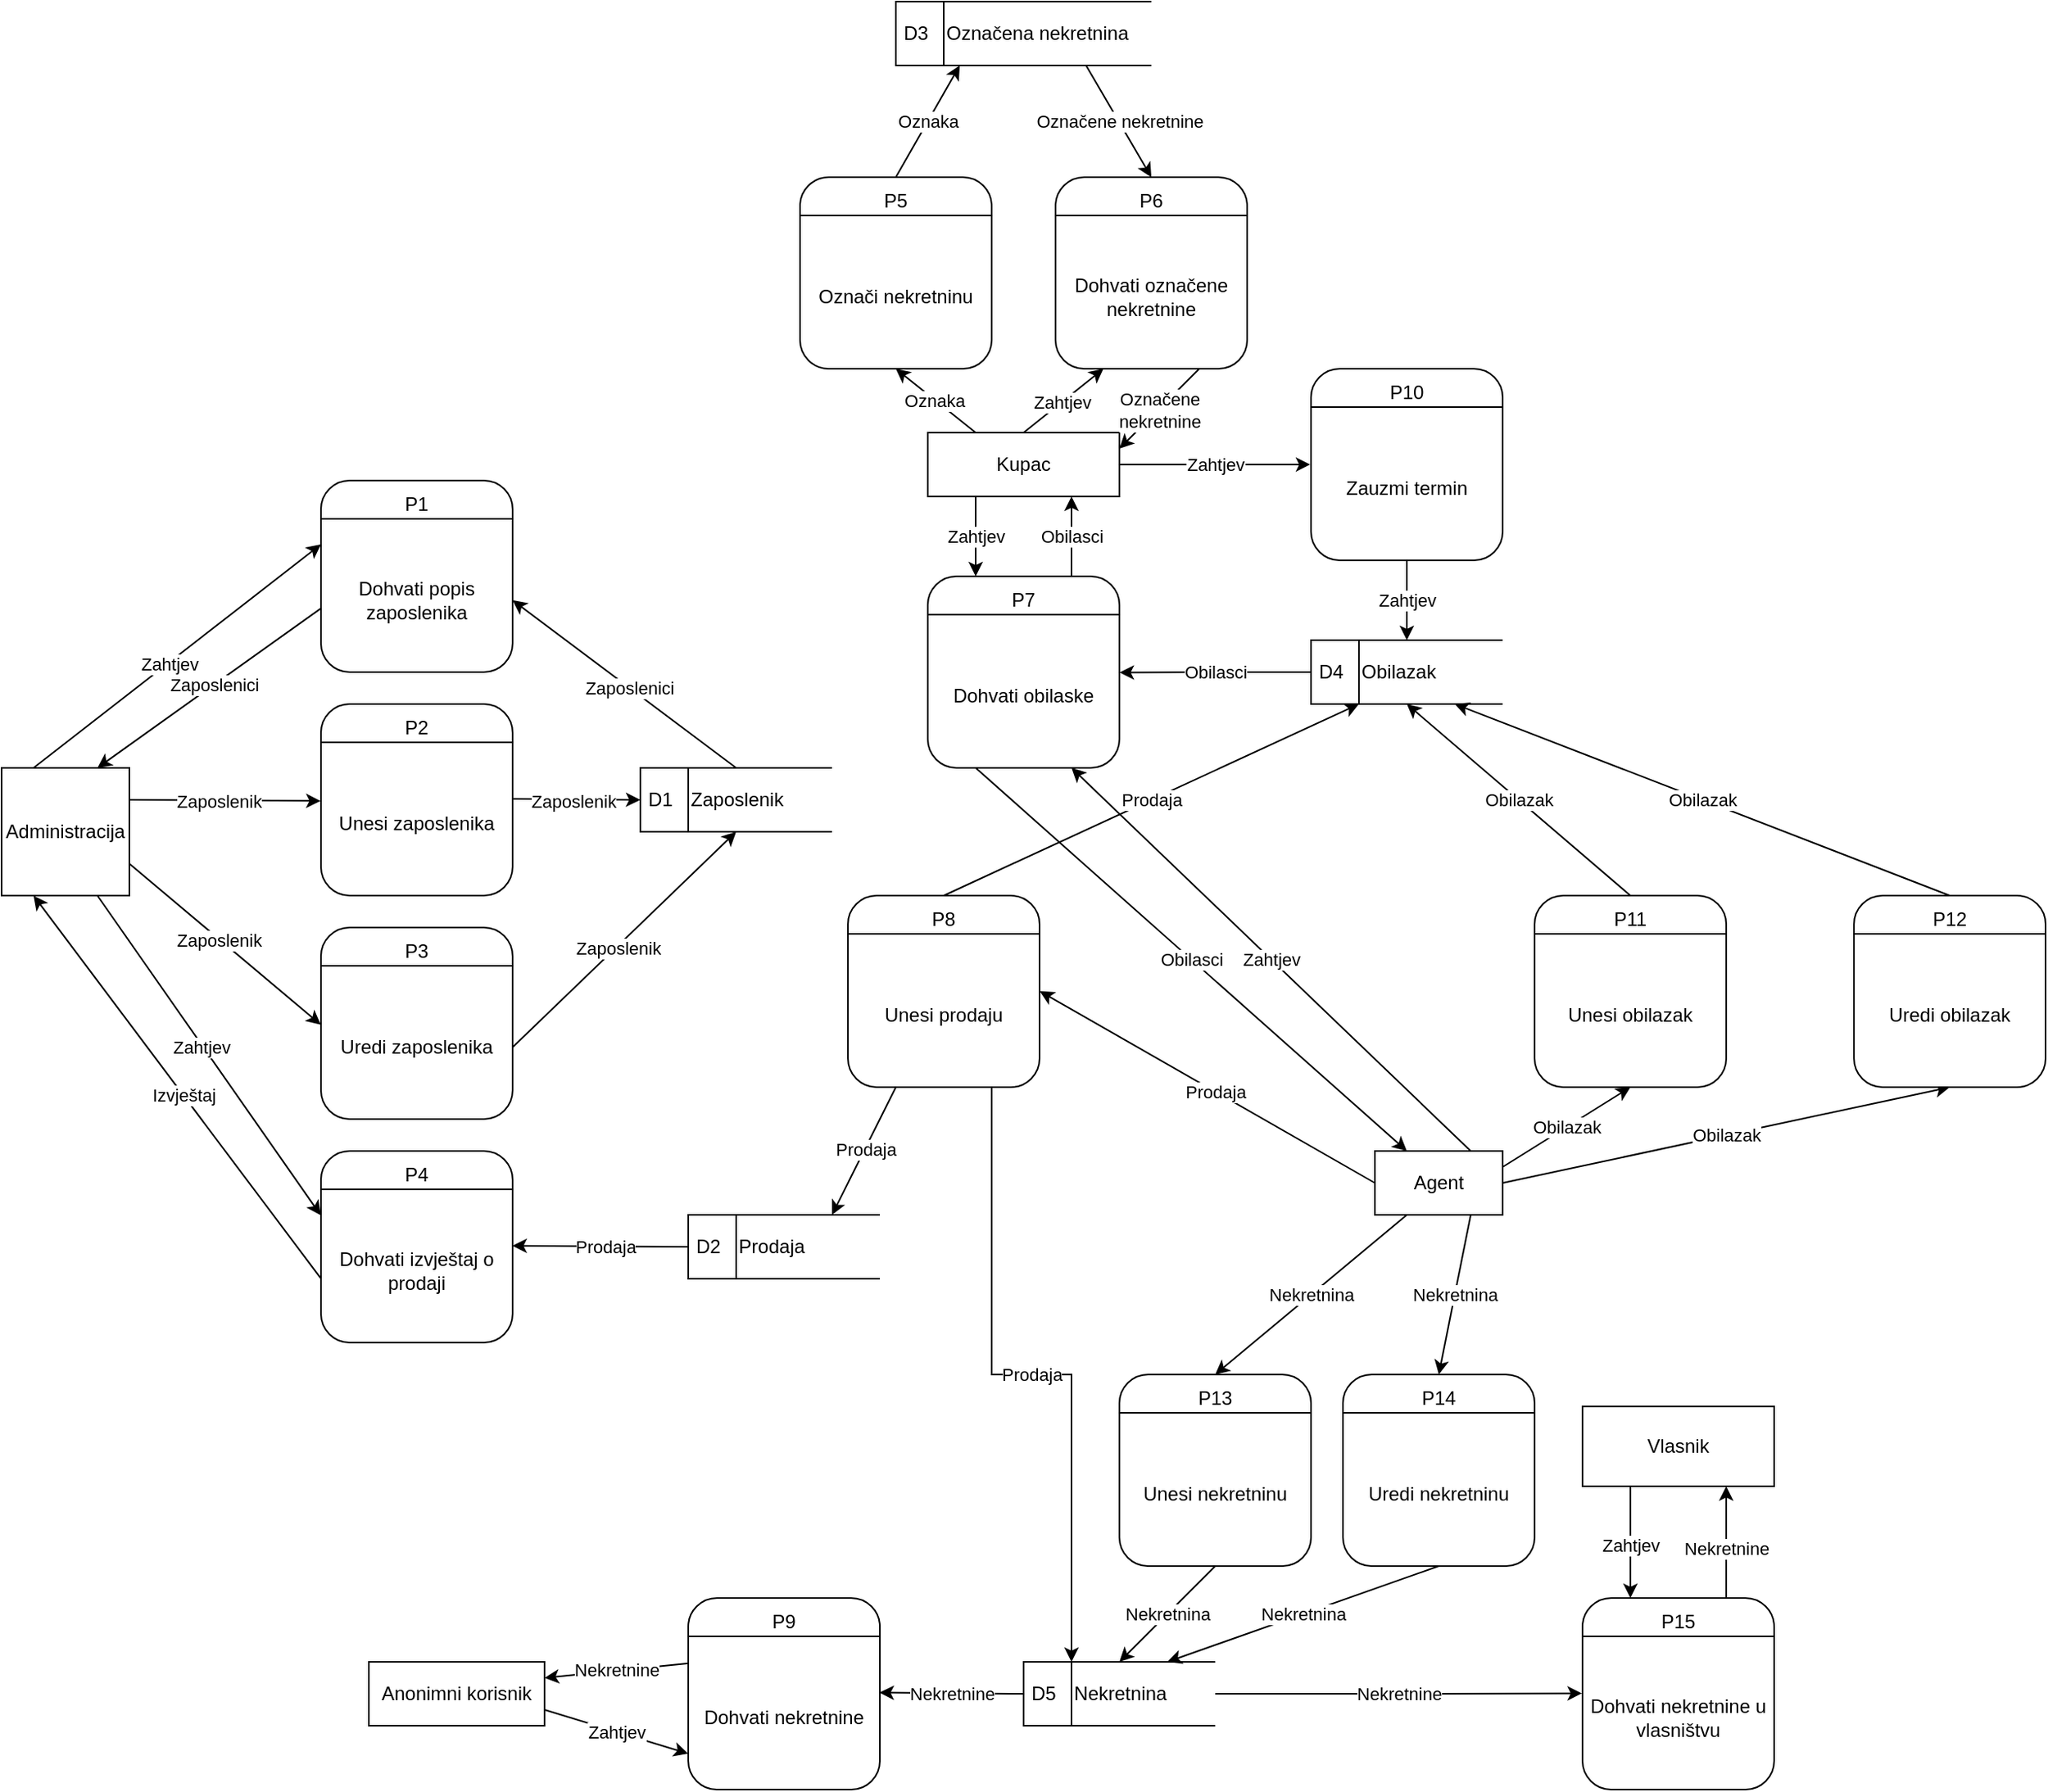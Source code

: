 <mxfile version="24.2.1" type="google">
  <diagram name="Page-1" id="A2_U_zMxrHnFT1O3ghN1">
    <mxGraphModel grid="1" page="1" gridSize="10" guides="1" tooltips="1" connect="1" arrows="1" fold="1" pageScale="1" pageWidth="850" pageHeight="1100" math="0" shadow="0">
      <root>
        <mxCell id="0" />
        <mxCell id="1" parent="0" />
        <mxCell id="CcVTTiZgwTzrxAd2p80G-3" value="" style="group" connectable="0" vertex="1" parent="1">
          <mxGeometry x="320" y="60" width="120" height="120" as="geometry" />
        </mxCell>
        <mxCell id="CcVTTiZgwTzrxAd2p80G-4" value="" style="shape=stencil(tZRtDsIgDIZPw1/DIB7AoN4DZ3VEhAXw6/Z2YxqZsqjZkmVJ+7KHtx2FcOErWQNhtCJ8SRgrKMU3xpdeLH0NZYjJs3RKbjRExQdnD3BR29AxlKnAqdCofEXoAtc0DxelNQYhyhqfKC86wqQy+C29Rli3/S2JauQfIYDrTMYsYevvsbP5NOBiIr8p9uF+dL/jgVPHxVQ/bjRw8T+WC8zkDjcXG1ke9s6ezPajmVZxzXANH/r+RPYn9qOrzN5c7KyDAVM7pXUc7IE21rIZ+TfhIR/tGXI1sYzplKCVeSE8K/2JUWrrh4rAfKaOL7uQXdCy3/rcZuOt2ybu);whiteSpace=wrap;html=1;movable=1;resizable=1;rotatable=1;deletable=1;editable=1;locked=0;connectable=1;" vertex="1" parent="CcVTTiZgwTzrxAd2p80G-3">
          <mxGeometry width="120" height="120" as="geometry" />
        </mxCell>
        <mxCell id="CcVTTiZgwTzrxAd2p80G-6" value="P1" style="text;html=1;align=center;verticalAlign=middle;whiteSpace=wrap;rounded=0;movable=1;resizable=1;rotatable=1;deletable=1;editable=1;locked=0;connectable=1;" vertex="1" parent="CcVTTiZgwTzrxAd2p80G-3">
          <mxGeometry width="120" height="30" as="geometry" />
        </mxCell>
        <mxCell id="CcVTTiZgwTzrxAd2p80G-5" value="Dohvati popis&lt;br&gt;zaposlenika" style="text;html=1;align=center;verticalAlign=middle;whiteSpace=wrap;rounded=0;movable=1;resizable=1;rotatable=1;deletable=1;editable=1;locked=0;connectable=1;" vertex="1" parent="CcVTTiZgwTzrxAd2p80G-3">
          <mxGeometry y="30" width="120" height="90" as="geometry" />
        </mxCell>
        <mxCell id="CcVTTiZgwTzrxAd2p80G-22" style="rounded=0;orthogonalLoop=1;jettySize=auto;html=1;exitX=0.25;exitY=0;exitDx=0;exitDy=0;entryX=0;entryY=0.111;entryDx=0;entryDy=0;entryPerimeter=0;" edge="1" parent="1" source="CcVTTiZgwTzrxAd2p80G-2" target="CcVTTiZgwTzrxAd2p80G-5">
          <mxGeometry relative="1" as="geometry">
            <mxPoint x="310" y="90.002" as="targetPoint" />
            <mxPoint x="210" y="90.05" as="sourcePoint" />
          </mxGeometry>
        </mxCell>
        <mxCell id="CcVTTiZgwTzrxAd2p80G-23" value="Zahtjev" style="edgeLabel;html=1;align=center;verticalAlign=middle;resizable=0;points=[];" vertex="1" connectable="0" parent="CcVTTiZgwTzrxAd2p80G-22">
          <mxGeometry x="-0.062" y="-1" relative="1" as="geometry">
            <mxPoint as="offset" />
          </mxGeometry>
        </mxCell>
        <mxCell id="CcVTTiZgwTzrxAd2p80G-2" value="Administracija" style="html=1;dashed=0;whiteSpace=wrap;" vertex="1" parent="1">
          <mxGeometry x="120" y="240" width="80" height="80" as="geometry" />
        </mxCell>
        <mxCell id="CcVTTiZgwTzrxAd2p80G-8" value="D1&lt;span style=&quot;white-space: pre;&quot;&gt;&#x9;&lt;/span&gt;Zaposlenik" style="html=1;dashed=0;whiteSpace=wrap;shape=mxgraph.dfd.dataStoreID;align=left;spacingLeft=3;points=[[0,0],[0.5,0],[1,0],[0,0.5],[1,0.5],[0,1],[0.5,1],[1,1]];" vertex="1" parent="1">
          <mxGeometry x="520" y="240" width="120" height="40" as="geometry" />
        </mxCell>
        <mxCell id="CcVTTiZgwTzrxAd2p80G-9" value="" style="group" vertex="1" connectable="0" parent="1">
          <mxGeometry x="320" y="480" width="120" height="120" as="geometry" />
        </mxCell>
        <mxCell id="CcVTTiZgwTzrxAd2p80G-10" value="" style="shape=stencil(tZRtDsIgDIZPw1/DIB7AoN4DZ3VEhAXw6/Z2YxqZsqjZkmVJ+7KHtx2FcOErWQNhtCJ8SRgrKMU3xpdeLH0NZYjJs3RKbjRExQdnD3BR29AxlKnAqdCofEXoAtc0DxelNQYhyhqfKC86wqQy+C29Rli3/S2JauQfIYDrTMYsYevvsbP5NOBiIr8p9uF+dL/jgVPHxVQ/bjRw8T+WC8zkDjcXG1ke9s6ezPajmVZxzXANH/r+RPYn9qOrzN5c7KyDAVM7pXUc7IE21rIZ+TfhIR/tGXI1sYzplKCVeSE8K/2JUWrrh4rAfKaOL7uQXdCy3/rcZuOt2ybu);whiteSpace=wrap;html=1;movable=1;resizable=1;rotatable=1;deletable=1;editable=1;locked=0;connectable=1;" vertex="1" parent="CcVTTiZgwTzrxAd2p80G-9">
          <mxGeometry width="120" height="120" as="geometry" />
        </mxCell>
        <mxCell id="CcVTTiZgwTzrxAd2p80G-11" value="Dohvati izvještaj o prodaji" style="text;html=1;align=center;verticalAlign=middle;whiteSpace=wrap;rounded=0;movable=1;resizable=1;rotatable=1;deletable=1;editable=1;locked=0;connectable=1;" vertex="1" parent="CcVTTiZgwTzrxAd2p80G-9">
          <mxGeometry y="30" width="120" height="90" as="geometry" />
        </mxCell>
        <mxCell id="CcVTTiZgwTzrxAd2p80G-12" value="P4" style="text;html=1;align=center;verticalAlign=middle;whiteSpace=wrap;rounded=0;movable=1;resizable=1;rotatable=1;deletable=1;editable=1;locked=0;connectable=1;" vertex="1" parent="CcVTTiZgwTzrxAd2p80G-9">
          <mxGeometry width="120" height="30" as="geometry" />
        </mxCell>
        <mxCell id="CcVTTiZgwTzrxAd2p80G-18" value="" style="group" vertex="1" connectable="0" parent="1">
          <mxGeometry x="320" y="340" width="120" height="120" as="geometry" />
        </mxCell>
        <mxCell id="CcVTTiZgwTzrxAd2p80G-19" value="" style="shape=stencil(tZRtDsIgDIZPw1/DIB7AoN4DZ3VEhAXw6/Z2YxqZsqjZkmVJ+7KHtx2FcOErWQNhtCJ8SRgrKMU3xpdeLH0NZYjJs3RKbjRExQdnD3BR29AxlKnAqdCofEXoAtc0DxelNQYhyhqfKC86wqQy+C29Rli3/S2JauQfIYDrTMYsYevvsbP5NOBiIr8p9uF+dL/jgVPHxVQ/bjRw8T+WC8zkDjcXG1ke9s6ezPajmVZxzXANH/r+RPYn9qOrzN5c7KyDAVM7pXUc7IE21rIZ+TfhIR/tGXI1sYzplKCVeSE8K/2JUWrrh4rAfKaOL7uQXdCy3/rcZuOt2ybu);whiteSpace=wrap;html=1;movable=1;resizable=1;rotatable=1;deletable=1;editable=1;locked=0;connectable=1;" vertex="1" parent="CcVTTiZgwTzrxAd2p80G-18">
          <mxGeometry width="120" height="120" as="geometry" />
        </mxCell>
        <mxCell id="CcVTTiZgwTzrxAd2p80G-20" value="Uredi zaposlenika" style="text;html=1;align=center;verticalAlign=middle;whiteSpace=wrap;rounded=0;movable=1;resizable=1;rotatable=1;deletable=1;editable=1;locked=0;connectable=1;" vertex="1" parent="CcVTTiZgwTzrxAd2p80G-18">
          <mxGeometry y="30" width="120" height="90" as="geometry" />
        </mxCell>
        <mxCell id="CcVTTiZgwTzrxAd2p80G-21" value="P3" style="text;html=1;align=center;verticalAlign=middle;whiteSpace=wrap;rounded=0;movable=1;resizable=1;rotatable=1;deletable=1;editable=1;locked=0;connectable=1;" vertex="1" parent="CcVTTiZgwTzrxAd2p80G-18">
          <mxGeometry width="120" height="30" as="geometry" />
        </mxCell>
        <mxCell id="CcVTTiZgwTzrxAd2p80G-24" style="rounded=0;orthogonalLoop=1;jettySize=auto;html=1;entryX=-0.001;entryY=0.343;entryDx=0;entryDy=0;exitX=1;exitY=0.75;exitDx=0;exitDy=0;entryPerimeter=0;" edge="1" parent="1" source="CcVTTiZgwTzrxAd2p80G-2" target="CcVTTiZgwTzrxAd2p80G-20">
          <mxGeometry relative="1" as="geometry">
            <mxPoint x="300" y="410.002" as="targetPoint" />
            <mxPoint x="200" y="410.05" as="sourcePoint" />
          </mxGeometry>
        </mxCell>
        <mxCell id="CcVTTiZgwTzrxAd2p80G-25" value="Zaposlenik" style="edgeLabel;html=1;align=center;verticalAlign=middle;resizable=0;points=[];" vertex="1" connectable="0" parent="CcVTTiZgwTzrxAd2p80G-24">
          <mxGeometry x="-0.062" y="-1" relative="1" as="geometry">
            <mxPoint as="offset" />
          </mxGeometry>
        </mxCell>
        <mxCell id="CcVTTiZgwTzrxAd2p80G-26" style="rounded=0;orthogonalLoop=1;jettySize=auto;html=1;exitX=1.004;exitY=0.327;exitDx=0;exitDy=0;entryX=0;entryY=0.5;entryDx=0;entryDy=0;exitPerimeter=0;" edge="1" parent="1" source="CcVTTiZgwTzrxAd2p80G-15" target="CcVTTiZgwTzrxAd2p80G-8">
          <mxGeometry relative="1" as="geometry">
            <mxPoint x="550" y="239.702" as="targetPoint" />
            <mxPoint x="450" y="239.75" as="sourcePoint" />
          </mxGeometry>
        </mxCell>
        <mxCell id="CcVTTiZgwTzrxAd2p80G-27" value="Zaposlenik" style="edgeLabel;html=1;align=center;verticalAlign=middle;resizable=0;points=[];" vertex="1" connectable="0" parent="CcVTTiZgwTzrxAd2p80G-26">
          <mxGeometry x="-0.062" y="-1" relative="1" as="geometry">
            <mxPoint as="offset" />
          </mxGeometry>
        </mxCell>
        <mxCell id="CcVTTiZgwTzrxAd2p80G-34" style="rounded=0;orthogonalLoop=1;jettySize=auto;html=1;exitX=1;exitY=0.25;exitDx=0;exitDy=0;entryX=-0.002;entryY=0.341;entryDx=0;entryDy=0;entryPerimeter=0;" edge="1" parent="1" source="CcVTTiZgwTzrxAd2p80G-2" target="CcVTTiZgwTzrxAd2p80G-15">
          <mxGeometry relative="1" as="geometry">
            <mxPoint x="300" y="260" as="targetPoint" />
            <mxPoint x="200" y="239.75" as="sourcePoint" />
          </mxGeometry>
        </mxCell>
        <mxCell id="CcVTTiZgwTzrxAd2p80G-35" value="Zaposlenik" style="edgeLabel;html=1;align=center;verticalAlign=middle;resizable=0;points=[];" vertex="1" connectable="0" parent="CcVTTiZgwTzrxAd2p80G-34">
          <mxGeometry x="-0.062" y="-1" relative="1" as="geometry">
            <mxPoint y="-1" as="offset" />
          </mxGeometry>
        </mxCell>
        <mxCell id="CcVTTiZgwTzrxAd2p80G-37" style="rounded=0;orthogonalLoop=1;jettySize=auto;html=1;entryX=0.75;entryY=0;entryDx=0;entryDy=0;exitX=0;exitY=0.556;exitDx=0;exitDy=0;exitPerimeter=0;" edge="1" parent="1" source="CcVTTiZgwTzrxAd2p80G-5" target="CcVTTiZgwTzrxAd2p80G-2">
          <mxGeometry relative="1" as="geometry">
            <mxPoint x="210" y="120" as="targetPoint" />
            <mxPoint x="310" y="120" as="sourcePoint" />
          </mxGeometry>
        </mxCell>
        <mxCell id="CcVTTiZgwTzrxAd2p80G-39" value="Zaposlenici" style="edgeLabel;html=1;align=center;verticalAlign=middle;resizable=0;points=[];" vertex="1" connectable="0" parent="CcVTTiZgwTzrxAd2p80G-37">
          <mxGeometry x="-0.042" relative="1" as="geometry">
            <mxPoint as="offset" />
          </mxGeometry>
        </mxCell>
        <mxCell id="CcVTTiZgwTzrxAd2p80G-40" style="rounded=0;orthogonalLoop=1;jettySize=auto;html=1;exitX=1;exitY=0.5;exitDx=0;exitDy=0;entryX=0.5;entryY=1;entryDx=0;entryDy=0;" edge="1" parent="1" source="CcVTTiZgwTzrxAd2p80G-20" target="CcVTTiZgwTzrxAd2p80G-8">
          <mxGeometry relative="1" as="geometry">
            <mxPoint x="550" y="410.002" as="targetPoint" />
            <mxPoint x="450" y="410.05" as="sourcePoint" />
          </mxGeometry>
        </mxCell>
        <mxCell id="CcVTTiZgwTzrxAd2p80G-41" value="Zaposlenik" style="edgeLabel;html=1;align=center;verticalAlign=middle;resizable=0;points=[];" vertex="1" connectable="0" parent="CcVTTiZgwTzrxAd2p80G-40">
          <mxGeometry x="-0.062" y="-1" relative="1" as="geometry">
            <mxPoint as="offset" />
          </mxGeometry>
        </mxCell>
        <mxCell id="CcVTTiZgwTzrxAd2p80G-42" style="rounded=0;orthogonalLoop=1;jettySize=auto;html=1;entryX=1;entryY=0.5;entryDx=0;entryDy=0;exitX=0.5;exitY=0;exitDx=0;exitDy=0;" edge="1" parent="1" source="CcVTTiZgwTzrxAd2p80G-8" target="CcVTTiZgwTzrxAd2p80G-5">
          <mxGeometry relative="1" as="geometry">
            <mxPoint x="460" y="120" as="targetPoint" />
            <mxPoint x="560" y="120" as="sourcePoint" />
          </mxGeometry>
        </mxCell>
        <mxCell id="CcVTTiZgwTzrxAd2p80G-43" value="Zaposlenici" style="edgeLabel;html=1;align=center;verticalAlign=middle;resizable=0;points=[];" vertex="1" connectable="0" parent="CcVTTiZgwTzrxAd2p80G-42">
          <mxGeometry x="-0.042" relative="1" as="geometry">
            <mxPoint as="offset" />
          </mxGeometry>
        </mxCell>
        <mxCell id="CcVTTiZgwTzrxAd2p80G-48" style="rounded=0;orthogonalLoop=1;jettySize=auto;html=1;entryX=0.25;entryY=1;entryDx=0;entryDy=0;exitX=-0.002;exitY=0.551;exitDx=0;exitDy=0;exitPerimeter=0;" edge="1" parent="1" source="CcVTTiZgwTzrxAd2p80G-11" target="CcVTTiZgwTzrxAd2p80G-2">
          <mxGeometry relative="1" as="geometry">
            <mxPoint x="210" y="555" as="targetPoint" />
            <mxPoint x="310" y="555" as="sourcePoint" />
          </mxGeometry>
        </mxCell>
        <mxCell id="CcVTTiZgwTzrxAd2p80G-49" value="Izvještaj" style="edgeLabel;html=1;align=center;verticalAlign=middle;resizable=0;points=[];" vertex="1" connectable="0" parent="CcVTTiZgwTzrxAd2p80G-48">
          <mxGeometry x="-0.042" relative="1" as="geometry">
            <mxPoint as="offset" />
          </mxGeometry>
        </mxCell>
        <mxCell id="CcVTTiZgwTzrxAd2p80G-50" style="rounded=0;orthogonalLoop=1;jettySize=auto;html=1;exitX=0.75;exitY=1;exitDx=0;exitDy=0;entryX=-0.001;entryY=0.114;entryDx=0;entryDy=0;entryPerimeter=0;" edge="1" parent="1" source="CcVTTiZgwTzrxAd2p80G-2" target="CcVTTiZgwTzrxAd2p80G-11">
          <mxGeometry relative="1" as="geometry">
            <mxPoint x="310" y="510.002" as="targetPoint" />
            <mxPoint x="210" y="510.05" as="sourcePoint" />
          </mxGeometry>
        </mxCell>
        <mxCell id="CcVTTiZgwTzrxAd2p80G-51" value="Zahtjev" style="edgeLabel;html=1;align=center;verticalAlign=middle;resizable=0;points=[];" vertex="1" connectable="0" parent="CcVTTiZgwTzrxAd2p80G-50">
          <mxGeometry x="-0.062" y="-1" relative="1" as="geometry">
            <mxPoint as="offset" />
          </mxGeometry>
        </mxCell>
        <mxCell id="ruGz1qlYhs4CtTKjCiaU-85" value="Obilazak" style="rounded=0;orthogonalLoop=1;jettySize=auto;html=1;exitX=1;exitY=0.25;exitDx=0;exitDy=0;entryX=0.5;entryY=1;entryDx=0;entryDy=0;" edge="1" parent="1" source="CcVTTiZgwTzrxAd2p80G-53" target="ruGz1qlYhs4CtTKjCiaU-66">
          <mxGeometry relative="1" as="geometry" />
        </mxCell>
        <mxCell id="ruGz1qlYhs4CtTKjCiaU-86" value="Obilazak" style="rounded=0;orthogonalLoop=1;jettySize=auto;html=1;exitX=1;exitY=0.5;exitDx=0;exitDy=0;entryX=0.5;entryY=1;entryDx=0;entryDy=0;" edge="1" parent="1" source="CcVTTiZgwTzrxAd2p80G-53" target="ruGz1qlYhs4CtTKjCiaU-70">
          <mxGeometry relative="1" as="geometry" />
        </mxCell>
        <mxCell id="ruGz1qlYhs4CtTKjCiaU-111" value="Nekretnina" style="rounded=0;orthogonalLoop=1;jettySize=auto;html=1;exitX=0.25;exitY=1;exitDx=0;exitDy=0;entryX=0.5;entryY=0;entryDx=0;entryDy=0;" edge="1" parent="1" source="CcVTTiZgwTzrxAd2p80G-53" target="ruGz1qlYhs4CtTKjCiaU-10">
          <mxGeometry relative="1" as="geometry" />
        </mxCell>
        <mxCell id="ruGz1qlYhs4CtTKjCiaU-112" value="Nekretnina" style="rounded=0;orthogonalLoop=1;jettySize=auto;html=1;exitX=0.75;exitY=1;exitDx=0;exitDy=0;entryX=0.5;entryY=0;entryDx=0;entryDy=0;" edge="1" parent="1" source="CcVTTiZgwTzrxAd2p80G-53" target="ruGz1qlYhs4CtTKjCiaU-14">
          <mxGeometry relative="1" as="geometry" />
        </mxCell>
        <mxCell id="gOkkZFmKnoH7XhF5rjO2-1" value="Zahtjev" style="rounded=0;orthogonalLoop=1;jettySize=auto;html=1;exitX=0.75;exitY=0;exitDx=0;exitDy=0;entryX=0.75;entryY=1;entryDx=0;entryDy=0;" edge="1" parent="1" source="CcVTTiZgwTzrxAd2p80G-53" target="ruGz1qlYhs4CtTKjCiaU-75">
          <mxGeometry relative="1" as="geometry" />
        </mxCell>
        <mxCell id="CcVTTiZgwTzrxAd2p80G-53" value="Agent" style="html=1;dashed=0;whiteSpace=wrap;" vertex="1" parent="1">
          <mxGeometry x="980" y="480" width="80" height="40" as="geometry" />
        </mxCell>
        <mxCell id="CcVTTiZgwTzrxAd2p80G-64" value="D2&lt;span style=&quot;white-space: pre;&quot;&gt;&#x9;&lt;/span&gt;Prodaja" style="html=1;dashed=0;whiteSpace=wrap;shape=mxgraph.dfd.dataStoreID;align=left;spacingLeft=3;points=[[0,0,0,0,0],[0,0.5,0,0,0],[0,1,0,0,0],[0.5,0,0,0,0],[0.5,1,0,0,0],[0.75,0,0,0,0],[1,0,0,0,0],[1,0.5,0,0,0],[1,1,0,0,0]];" vertex="1" parent="1">
          <mxGeometry x="550" y="520" width="120" height="40" as="geometry" />
        </mxCell>
        <mxCell id="CcVTTiZgwTzrxAd2p80G-67" style="rounded=0;orthogonalLoop=1;jettySize=auto;html=1;entryX=0.999;entryY=0.326;entryDx=0;entryDy=0;entryPerimeter=0;exitX=0;exitY=0.5;exitDx=0;exitDy=0;" edge="1" parent="1" source="CcVTTiZgwTzrxAd2p80G-64" target="CcVTTiZgwTzrxAd2p80G-11">
          <mxGeometry relative="1" as="geometry">
            <mxPoint x="570.24" y="540.24" as="targetPoint" />
            <mxPoint x="810" y="539.64" as="sourcePoint" />
          </mxGeometry>
        </mxCell>
        <mxCell id="CcVTTiZgwTzrxAd2p80G-68" value="Prodaja" style="edgeLabel;html=1;align=center;verticalAlign=middle;resizable=0;points=[];" vertex="1" connectable="0" parent="CcVTTiZgwTzrxAd2p80G-67">
          <mxGeometry x="-0.042" relative="1" as="geometry">
            <mxPoint as="offset" />
          </mxGeometry>
        </mxCell>
        <mxCell id="CcVTTiZgwTzrxAd2p80G-71" style="rounded=0;orthogonalLoop=1;jettySize=auto;html=1;entryX=1.001;entryY=0.332;entryDx=0;entryDy=0;entryPerimeter=0;exitX=0;exitY=0.5;exitDx=0;exitDy=0;" edge="1" parent="1" source="CcVTTiZgwTzrxAd2p80G-53" target="CcVTTiZgwTzrxAd2p80G-56">
          <mxGeometry relative="1" as="geometry">
            <mxPoint x="1172" y="539.64" as="targetPoint" />
            <mxPoint x="1272" y="539.64" as="sourcePoint" />
          </mxGeometry>
        </mxCell>
        <mxCell id="CcVTTiZgwTzrxAd2p80G-72" value="Prodaja" style="edgeLabel;html=1;align=center;verticalAlign=middle;resizable=0;points=[];" vertex="1" connectable="0" parent="CcVTTiZgwTzrxAd2p80G-71">
          <mxGeometry x="-0.042" relative="1" as="geometry">
            <mxPoint as="offset" />
          </mxGeometry>
        </mxCell>
        <mxCell id="CcVTTiZgwTzrxAd2p80G-69" style="rounded=0;orthogonalLoop=1;jettySize=auto;html=1;entryX=0.75;entryY=0;entryDx=0;entryDy=0;exitX=0.25;exitY=1;exitDx=0;exitDy=0;entryPerimeter=0;" edge="1" parent="1" source="CcVTTiZgwTzrxAd2p80G-56" target="CcVTTiZgwTzrxAd2p80G-64">
          <mxGeometry relative="1" as="geometry">
            <mxPoint x="930" y="539.64" as="targetPoint" />
            <mxPoint x="1030" y="539.64" as="sourcePoint" />
          </mxGeometry>
        </mxCell>
        <mxCell id="CcVTTiZgwTzrxAd2p80G-70" value="Prodaja" style="edgeLabel;html=1;align=center;verticalAlign=middle;resizable=0;points=[];container=0;" vertex="1" connectable="0" parent="CcVTTiZgwTzrxAd2p80G-69">
          <mxGeometry x="-0.042" relative="1" as="geometry">
            <mxPoint as="offset" />
          </mxGeometry>
        </mxCell>
        <mxCell id="CcVTTiZgwTzrxAd2p80G-74" value="" style="group" vertex="1" connectable="0" parent="1">
          <mxGeometry x="650" y="320" width="120" height="120" as="geometry" />
        </mxCell>
        <mxCell id="CcVTTiZgwTzrxAd2p80G-55" value="" style="shape=stencil(tZRtDsIgDIZPw1/DIB7AoN4DZ3VEhAXw6/Z2YxqZsqjZkmVJ+7KHtx2FcOErWQNhtCJ8SRgrKMU3xpdeLH0NZYjJs3RKbjRExQdnD3BR29AxlKnAqdCofEXoAtc0DxelNQYhyhqfKC86wqQy+C29Rli3/S2JauQfIYDrTMYsYevvsbP5NOBiIr8p9uF+dL/jgVPHxVQ/bjRw8T+WC8zkDjcXG1ke9s6ezPajmVZxzXANH/r+RPYn9qOrzN5c7KyDAVM7pXUc7IE21rIZ+TfhIR/tGXI1sYzplKCVeSE8K/2JUWrrh4rAfKaOL7uQXdCy3/rcZuOt2ybu);whiteSpace=wrap;html=1;movable=1;resizable=1;rotatable=1;deletable=1;editable=1;locked=0;connectable=1;container=0;" vertex="1" parent="CcVTTiZgwTzrxAd2p80G-74">
          <mxGeometry width="120" height="120" as="geometry" />
        </mxCell>
        <mxCell id="CcVTTiZgwTzrxAd2p80G-56" value="Unesi prodaju" style="text;html=1;align=center;verticalAlign=middle;whiteSpace=wrap;rounded=0;movable=1;resizable=1;rotatable=1;deletable=1;editable=1;locked=0;connectable=1;container=0;" vertex="1" parent="CcVTTiZgwTzrxAd2p80G-74">
          <mxGeometry y="30" width="120" height="90" as="geometry" />
        </mxCell>
        <mxCell id="CcVTTiZgwTzrxAd2p80G-57" value="P8" style="text;html=1;align=center;verticalAlign=middle;whiteSpace=wrap;rounded=0;movable=1;resizable=1;rotatable=1;deletable=1;editable=1;locked=0;connectable=1;container=0;" vertex="1" parent="CcVTTiZgwTzrxAd2p80G-74">
          <mxGeometry width="120" height="30" as="geometry" />
        </mxCell>
        <mxCell id="ruGz1qlYhs4CtTKjCiaU-48" style="edgeStyle=orthogonalEdgeStyle;rounded=0;orthogonalLoop=1;jettySize=auto;html=1;exitX=0.25;exitY=1;exitDx=0;exitDy=0;entryX=0.25;entryY=0;entryDx=0;entryDy=0;" edge="1" parent="1" source="ruGz1qlYhs4CtTKjCiaU-1" target="ruGz1qlYhs4CtTKjCiaU-5">
          <mxGeometry relative="1" as="geometry" />
        </mxCell>
        <mxCell id="ruGz1qlYhs4CtTKjCiaU-50" value="Zahtjev" style="edgeLabel;html=1;align=center;verticalAlign=middle;resizable=0;points=[];" connectable="0" vertex="1" parent="ruGz1qlYhs4CtTKjCiaU-48">
          <mxGeometry x="0.053" relative="1" as="geometry">
            <mxPoint as="offset" />
          </mxGeometry>
        </mxCell>
        <mxCell id="ruGz1qlYhs4CtTKjCiaU-1" value="Vlasnik" style="html=1;dashed=0;whiteSpace=wrap;" vertex="1" parent="1">
          <mxGeometry x="1110" y="640" width="120" height="50" as="geometry" />
        </mxCell>
        <mxCell id="ruGz1qlYhs4CtTKjCiaU-2" value="" style="group" connectable="0" vertex="1" parent="1">
          <mxGeometry x="1110" y="760" width="120" height="120" as="geometry" />
        </mxCell>
        <mxCell id="ruGz1qlYhs4CtTKjCiaU-3" value="" style="shape=stencil(tZRtDsIgDIZPw1/DIB7AoN4DZ3VEhAXw6/Z2YxqZsqjZkmVJ+7KHtx2FcOErWQNhtCJ8SRgrKMU3xpdeLH0NZYjJs3RKbjRExQdnD3BR29AxlKnAqdCofEXoAtc0DxelNQYhyhqfKC86wqQy+C29Rli3/S2JauQfIYDrTMYsYevvsbP5NOBiIr8p9uF+dL/jgVPHxVQ/bjRw8T+WC8zkDjcXG1ke9s6ezPajmVZxzXANH/r+RPYn9qOrzN5c7KyDAVM7pXUc7IE21rIZ+TfhIR/tGXI1sYzplKCVeSE8K/2JUWrrh4rAfKaOL7uQXdCy3/rcZuOt2ybu);whiteSpace=wrap;html=1;movable=1;resizable=1;rotatable=1;deletable=1;editable=1;locked=0;connectable=1;" vertex="1" parent="ruGz1qlYhs4CtTKjCiaU-2">
          <mxGeometry width="120" height="120" as="geometry" />
        </mxCell>
        <mxCell id="ruGz1qlYhs4CtTKjCiaU-4" value="Dohvati nekretnine u vlasništvu" style="text;html=1;align=center;verticalAlign=middle;whiteSpace=wrap;rounded=0;movable=1;resizable=1;rotatable=1;deletable=1;editable=1;locked=0;connectable=1;" vertex="1" parent="ruGz1qlYhs4CtTKjCiaU-2">
          <mxGeometry y="30" width="120" height="90" as="geometry" />
        </mxCell>
        <mxCell id="ruGz1qlYhs4CtTKjCiaU-5" value="P15" style="text;html=1;align=center;verticalAlign=middle;whiteSpace=wrap;rounded=0;movable=1;resizable=1;rotatable=1;deletable=1;editable=1;locked=0;connectable=1;" vertex="1" parent="ruGz1qlYhs4CtTKjCiaU-2">
          <mxGeometry width="120" height="30" as="geometry" />
        </mxCell>
        <mxCell id="ruGz1qlYhs4CtTKjCiaU-44" value="Nekretnine" style="edgeStyle=orthogonalEdgeStyle;rounded=0;orthogonalLoop=1;jettySize=auto;html=1;exitX=1;exitY=0.5;exitDx=0;exitDy=0;entryX=-0.003;entryY=0.33;entryDx=0;entryDy=0;entryPerimeter=0;" edge="1" parent="1" source="ruGz1qlYhs4CtTKjCiaU-6" target="ruGz1qlYhs4CtTKjCiaU-4">
          <mxGeometry relative="1" as="geometry" />
        </mxCell>
        <mxCell id="ruGz1qlYhs4CtTKjCiaU-108" value="Nekretnine" style="rounded=0;orthogonalLoop=1;jettySize=auto;html=1;exitX=0;exitY=0.5;exitDx=0;exitDy=0;exitPerimeter=0;entryX=0.998;entryY=0.325;entryDx=0;entryDy=0;entryPerimeter=0;" edge="1" parent="1" source="ruGz1qlYhs4CtTKjCiaU-6" target="ruGz1qlYhs4CtTKjCiaU-96">
          <mxGeometry relative="1" as="geometry" />
        </mxCell>
        <mxCell id="ruGz1qlYhs4CtTKjCiaU-6" value="D5&lt;span style=&quot;white-space: pre;&quot;&gt;&#x9;&lt;/span&gt;Nekretnina" style="html=1;dashed=0;whiteSpace=wrap;shape=mxgraph.dfd.dataStoreID;align=left;spacingLeft=3;points=[[0,0,0,0,0],[0,0.5,0,0,0],[0,1,0,0,0],[0.25,0,0,0,0],[0.5,0,0,0,0],[0.5,1,0,0,0],[0.75,0,0,0,0],[1,0,0,0,0],[1,0.5,0,0,0],[1,1,0,0,0]];" vertex="1" parent="1">
          <mxGeometry x="760" y="800" width="120" height="40" as="geometry" />
        </mxCell>
        <mxCell id="ruGz1qlYhs4CtTKjCiaU-7" value="" style="group" connectable="0" vertex="1" parent="1">
          <mxGeometry x="820" y="620" width="120" height="120" as="geometry" />
        </mxCell>
        <mxCell id="ruGz1qlYhs4CtTKjCiaU-8" value="" style="shape=stencil(tZRtDsIgDIZPw1/DIB7AoN4DZ3VEhAXw6/Z2YxqZsqjZkmVJ+7KHtx2FcOErWQNhtCJ8SRgrKMU3xpdeLH0NZYjJs3RKbjRExQdnD3BR29AxlKnAqdCofEXoAtc0DxelNQYhyhqfKC86wqQy+C29Rli3/S2JauQfIYDrTMYsYevvsbP5NOBiIr8p9uF+dL/jgVPHxVQ/bjRw8T+WC8zkDjcXG1ke9s6ezPajmVZxzXANH/r+RPYn9qOrzN5c7KyDAVM7pXUc7IE21rIZ+TfhIR/tGXI1sYzplKCVeSE8K/2JUWrrh4rAfKaOL7uQXdCy3/rcZuOt2ybu);whiteSpace=wrap;html=1;movable=1;resizable=1;rotatable=1;deletable=1;editable=1;locked=0;connectable=1;" vertex="1" parent="ruGz1qlYhs4CtTKjCiaU-7">
          <mxGeometry width="120" height="120" as="geometry" />
        </mxCell>
        <mxCell id="ruGz1qlYhs4CtTKjCiaU-9" value="Unesi nekretninu" style="text;html=1;align=center;verticalAlign=middle;whiteSpace=wrap;rounded=0;movable=1;resizable=1;rotatable=1;deletable=1;editable=1;locked=0;connectable=1;" vertex="1" parent="ruGz1qlYhs4CtTKjCiaU-7">
          <mxGeometry y="30" width="120" height="90" as="geometry" />
        </mxCell>
        <mxCell id="ruGz1qlYhs4CtTKjCiaU-10" value="P13" style="text;html=1;align=center;verticalAlign=middle;whiteSpace=wrap;rounded=0;movable=1;resizable=1;rotatable=1;deletable=1;editable=1;locked=0;connectable=1;" vertex="1" parent="ruGz1qlYhs4CtTKjCiaU-7">
          <mxGeometry width="120" height="30" as="geometry" />
        </mxCell>
        <mxCell id="ruGz1qlYhs4CtTKjCiaU-11" value="" style="group" connectable="0" vertex="1" parent="1">
          <mxGeometry x="960" y="620" width="120" height="120" as="geometry" />
        </mxCell>
        <mxCell id="ruGz1qlYhs4CtTKjCiaU-12" value="" style="shape=stencil(tZRtDsIgDIZPw1/DIB7AoN4DZ3VEhAXw6/Z2YxqZsqjZkmVJ+7KHtx2FcOErWQNhtCJ8SRgrKMU3xpdeLH0NZYjJs3RKbjRExQdnD3BR29AxlKnAqdCofEXoAtc0DxelNQYhyhqfKC86wqQy+C29Rli3/S2JauQfIYDrTMYsYevvsbP5NOBiIr8p9uF+dL/jgVPHxVQ/bjRw8T+WC8zkDjcXG1ke9s6ezPajmVZxzXANH/r+RPYn9qOrzN5c7KyDAVM7pXUc7IE21rIZ+TfhIR/tGXI1sYzplKCVeSE8K/2JUWrrh4rAfKaOL7uQXdCy3/rcZuOt2ybu);whiteSpace=wrap;html=1;movable=1;resizable=1;rotatable=1;deletable=1;editable=1;locked=0;connectable=1;" vertex="1" parent="ruGz1qlYhs4CtTKjCiaU-11">
          <mxGeometry width="120" height="120" as="geometry" />
        </mxCell>
        <mxCell id="ruGz1qlYhs4CtTKjCiaU-13" value="Uredi nekretninu" style="text;html=1;align=center;verticalAlign=middle;whiteSpace=wrap;rounded=0;movable=1;resizable=1;rotatable=1;deletable=1;editable=1;locked=0;connectable=1;" vertex="1" parent="ruGz1qlYhs4CtTKjCiaU-11">
          <mxGeometry y="30" width="120" height="90" as="geometry" />
        </mxCell>
        <mxCell id="ruGz1qlYhs4CtTKjCiaU-14" value="P14" style="text;html=1;align=center;verticalAlign=middle;whiteSpace=wrap;rounded=0;movable=1;resizable=1;rotatable=1;deletable=1;editable=1;locked=0;connectable=1;" vertex="1" parent="ruGz1qlYhs4CtTKjCiaU-11">
          <mxGeometry width="120" height="30" as="geometry" />
        </mxCell>
        <mxCell id="ruGz1qlYhs4CtTKjCiaU-81" value="Obilasci" style="edgeStyle=orthogonalEdgeStyle;rounded=0;orthogonalLoop=1;jettySize=auto;html=1;exitX=0;exitY=0.5;exitDx=0;exitDy=0;entryX=1.001;entryY=0.336;entryDx=0;entryDy=0;entryPerimeter=0;" edge="1" parent="1" source="ruGz1qlYhs4CtTKjCiaU-20" target="ruGz1qlYhs4CtTKjCiaU-75">
          <mxGeometry relative="1" as="geometry" />
        </mxCell>
        <mxCell id="ruGz1qlYhs4CtTKjCiaU-20" value="D4&lt;span style=&quot;white-space: pre;&quot;&gt;&#x9;&lt;/span&gt;Obilazak" style="html=1;dashed=0;whiteSpace=wrap;shape=mxgraph.dfd.dataStoreID;align=left;spacingLeft=3;points=[[0,0,0,0,0],[0,0.5,0,0,0],[0,1,0,0,0],[0.25,1,0,0,0],[0.5,0,0,0,0],[0.5,1,0,0,0],[0.75,1,0,0,0],[1,0,0,0,0],[1,0.5,0,0,0],[1,1,0,0,0]];" vertex="1" parent="1">
          <mxGeometry x="940" y="160" width="120" height="40" as="geometry" />
        </mxCell>
        <mxCell id="ruGz1qlYhs4CtTKjCiaU-52" style="rounded=0;orthogonalLoop=1;jettySize=auto;html=1;exitX=0.25;exitY=0;exitDx=0;exitDy=0;entryX=0.5;entryY=1;entryDx=0;entryDy=0;" edge="1" parent="1" source="ruGz1qlYhs4CtTKjCiaU-21" target="ruGz1qlYhs4CtTKjCiaU-26">
          <mxGeometry relative="1" as="geometry" />
        </mxCell>
        <mxCell id="ruGz1qlYhs4CtTKjCiaU-53" value="Oznaka" style="edgeLabel;html=1;align=center;verticalAlign=middle;resizable=0;points=[];" connectable="0" vertex="1" parent="ruGz1qlYhs4CtTKjCiaU-52">
          <mxGeometry x="0.029" y="1" relative="1" as="geometry">
            <mxPoint as="offset" />
          </mxGeometry>
        </mxCell>
        <mxCell id="ruGz1qlYhs4CtTKjCiaU-54" style="rounded=0;orthogonalLoop=1;jettySize=auto;html=1;exitX=0.5;exitY=0;exitDx=0;exitDy=0;entryX=0.25;entryY=1;entryDx=0;entryDy=0;" edge="1" parent="1" source="ruGz1qlYhs4CtTKjCiaU-21" target="ruGz1qlYhs4CtTKjCiaU-30">
          <mxGeometry relative="1" as="geometry" />
        </mxCell>
        <mxCell id="ruGz1qlYhs4CtTKjCiaU-56" value="Zahtjev" style="edgeLabel;html=1;align=center;verticalAlign=middle;resizable=0;points=[];" connectable="0" vertex="1" parent="ruGz1qlYhs4CtTKjCiaU-54">
          <mxGeometry x="-0.032" relative="1" as="geometry">
            <mxPoint as="offset" />
          </mxGeometry>
        </mxCell>
        <mxCell id="ruGz1qlYhs4CtTKjCiaU-92" value="Zahtjev" style="rounded=0;orthogonalLoop=1;jettySize=auto;html=1;exitX=0.25;exitY=1;exitDx=0;exitDy=0;entryX=0.25;entryY=0;entryDx=0;entryDy=0;" edge="1" parent="1" source="ruGz1qlYhs4CtTKjCiaU-21" target="ruGz1qlYhs4CtTKjCiaU-76">
          <mxGeometry relative="1" as="geometry" />
        </mxCell>
        <mxCell id="ruGz1qlYhs4CtTKjCiaU-93" value="Obilasci" style="rounded=0;orthogonalLoop=1;jettySize=auto;html=1;exitX=0.75;exitY=0;exitDx=0;exitDy=0;entryX=0.75;entryY=1;entryDx=0;entryDy=0;" edge="1" parent="1" source="ruGz1qlYhs4CtTKjCiaU-76" target="ruGz1qlYhs4CtTKjCiaU-21">
          <mxGeometry relative="1" as="geometry">
            <mxPoint x="840" y="100" as="targetPoint" />
          </mxGeometry>
        </mxCell>
        <mxCell id="ruGz1qlYhs4CtTKjCiaU-21" value="Kupac" style="html=1;dashed=0;whiteSpace=wrap;" vertex="1" parent="1">
          <mxGeometry x="700" y="30" width="120" height="40" as="geometry" />
        </mxCell>
        <mxCell id="ruGz1qlYhs4CtTKjCiaU-98" value="Zahtjev" style="rounded=0;orthogonalLoop=1;jettySize=auto;html=1;exitX=1;exitY=0.75;exitDx=0;exitDy=0;entryX=0;entryY=0.75;entryDx=0;entryDy=0;" edge="1" parent="1" source="ruGz1qlYhs4CtTKjCiaU-22" target="ruGz1qlYhs4CtTKjCiaU-96">
          <mxGeometry relative="1" as="geometry" />
        </mxCell>
        <mxCell id="ruGz1qlYhs4CtTKjCiaU-22" value="Anonimni korisnik" style="html=1;dashed=0;whiteSpace=wrap;" vertex="1" parent="1">
          <mxGeometry x="350" y="800" width="110" height="40" as="geometry" />
        </mxCell>
        <mxCell id="ruGz1qlYhs4CtTKjCiaU-63" value="&lt;span style=&quot;color: rgb(0, 0, 0); font-family: Helvetica; font-size: 11px; font-style: normal; font-variant-ligatures: normal; font-variant-caps: normal; font-weight: 400; letter-spacing: normal; orphans: 2; text-align: center; text-indent: 0px; text-transform: none; widows: 2; word-spacing: 0px; -webkit-text-stroke-width: 0px; white-space: nowrap; background-color: rgb(255, 255, 255); text-decoration-thickness: initial; text-decoration-style: initial; text-decoration-color: initial; display: inline !important; float: none;&quot;&gt;Označene nekretnine&lt;/span&gt;" style="rounded=0;orthogonalLoop=1;jettySize=auto;html=1;exitX=0.745;exitY=1.004;exitDx=0;exitDy=0;exitPerimeter=0;entryX=0.5;entryY=0;entryDx=0;entryDy=0;" edge="1" parent="1" source="ruGz1qlYhs4CtTKjCiaU-23" target="ruGz1qlYhs4CtTKjCiaU-31">
          <mxGeometry relative="1" as="geometry" />
        </mxCell>
        <mxCell id="ruGz1qlYhs4CtTKjCiaU-23" value="D3&lt;span style=&quot;white-space: pre;&quot;&gt;&#x9;&lt;/span&gt;Označena nekretnina" style="html=1;dashed=0;whiteSpace=wrap;shape=mxgraph.dfd.dataStoreID;align=left;spacingLeft=3;points=[[0,0,0,0,0],[0,0.5,0,0,0],[0,1,0,0,0],[0.25,1,0,0,0],[0.5,0,0,0,0],[0.5,1,0,0,0],[0.75,0,0,0,0],[1,0,0,0,0],[1,0.5,0,0,0],[1,1,0,0,0]];" vertex="1" parent="1">
          <mxGeometry x="680" y="-240" width="160" height="40" as="geometry" />
        </mxCell>
        <mxCell id="ruGz1qlYhs4CtTKjCiaU-24" value="" style="group" connectable="0" vertex="1" parent="1">
          <mxGeometry x="620" y="-130" width="120" height="120" as="geometry" />
        </mxCell>
        <mxCell id="ruGz1qlYhs4CtTKjCiaU-25" value="" style="shape=stencil(tZRtDsIgDIZPw1/DIB7AoN4DZ3VEhAXw6/Z2YxqZsqjZkmVJ+7KHtx2FcOErWQNhtCJ8SRgrKMU3xpdeLH0NZYjJs3RKbjRExQdnD3BR29AxlKnAqdCofEXoAtc0DxelNQYhyhqfKC86wqQy+C29Rli3/S2JauQfIYDrTMYsYevvsbP5NOBiIr8p9uF+dL/jgVPHxVQ/bjRw8T+WC8zkDjcXG1ke9s6ezPajmVZxzXANH/r+RPYn9qOrzN5c7KyDAVM7pXUc7IE21rIZ+TfhIR/tGXI1sYzplKCVeSE8K/2JUWrrh4rAfKaOL7uQXdCy3/rcZuOt2ybu);whiteSpace=wrap;html=1;movable=1;resizable=1;rotatable=1;deletable=1;editable=1;locked=0;connectable=1;" vertex="1" parent="ruGz1qlYhs4CtTKjCiaU-24">
          <mxGeometry width="120" height="120" as="geometry" />
        </mxCell>
        <mxCell id="ruGz1qlYhs4CtTKjCiaU-26" value="Označi nekretninu" style="text;html=1;align=center;verticalAlign=middle;whiteSpace=wrap;rounded=0;movable=1;resizable=1;rotatable=1;deletable=1;editable=1;locked=0;connectable=1;" vertex="1" parent="ruGz1qlYhs4CtTKjCiaU-24">
          <mxGeometry y="30" width="120" height="90" as="geometry" />
        </mxCell>
        <mxCell id="ruGz1qlYhs4CtTKjCiaU-27" value="P5" style="text;html=1;align=center;verticalAlign=middle;whiteSpace=wrap;rounded=0;movable=1;resizable=1;rotatable=1;deletable=1;editable=1;locked=0;connectable=1;" vertex="1" parent="ruGz1qlYhs4CtTKjCiaU-24">
          <mxGeometry width="120" height="30" as="geometry" />
        </mxCell>
        <mxCell id="ruGz1qlYhs4CtTKjCiaU-28" value="" style="group" connectable="0" vertex="1" parent="1">
          <mxGeometry x="780" y="-130" width="120" height="120" as="geometry" />
        </mxCell>
        <mxCell id="ruGz1qlYhs4CtTKjCiaU-29" value="" style="shape=stencil(tZRtDsIgDIZPw1/DIB7AoN4DZ3VEhAXw6/Z2YxqZsqjZkmVJ+7KHtx2FcOErWQNhtCJ8SRgrKMU3xpdeLH0NZYjJs3RKbjRExQdnD3BR29AxlKnAqdCofEXoAtc0DxelNQYhyhqfKC86wqQy+C29Rli3/S2JauQfIYDrTMYsYevvsbP5NOBiIr8p9uF+dL/jgVPHxVQ/bjRw8T+WC8zkDjcXG1ke9s6ezPajmVZxzXANH/r+RPYn9qOrzN5c7KyDAVM7pXUc7IE21rIZ+TfhIR/tGXI1sYzplKCVeSE8K/2JUWrrh4rAfKaOL7uQXdCy3/rcZuOt2ybu);whiteSpace=wrap;html=1;movable=1;resizable=1;rotatable=1;deletable=1;editable=1;locked=0;connectable=1;" vertex="1" parent="ruGz1qlYhs4CtTKjCiaU-28">
          <mxGeometry width="120" height="120" as="geometry" />
        </mxCell>
        <mxCell id="ruGz1qlYhs4CtTKjCiaU-30" value="Dohvati označene nekretnine" style="text;html=1;align=center;verticalAlign=middle;whiteSpace=wrap;rounded=0;movable=1;resizable=1;rotatable=1;deletable=1;editable=1;locked=0;connectable=1;" vertex="1" parent="ruGz1qlYhs4CtTKjCiaU-28">
          <mxGeometry y="30" width="120" height="90" as="geometry" />
        </mxCell>
        <mxCell id="ruGz1qlYhs4CtTKjCiaU-31" value="P6" style="text;html=1;align=center;verticalAlign=middle;whiteSpace=wrap;rounded=0;movable=1;resizable=1;rotatable=1;deletable=1;editable=1;locked=0;connectable=1;" vertex="1" parent="ruGz1qlYhs4CtTKjCiaU-28">
          <mxGeometry width="120" height="30" as="geometry" />
        </mxCell>
        <mxCell id="CcVTTiZgwTzrxAd2p80G-13" value="" style="group;rounded=0;glass=0;strokeColor=none;aspect=fixed;" vertex="1" connectable="0" parent="1">
          <mxGeometry x="320" y="200" width="120" height="120" as="geometry" />
        </mxCell>
        <mxCell id="CcVTTiZgwTzrxAd2p80G-14" value="" style="shape=stencil(tZRtDsIgDIZPw1/DIB7AoN4DZ3VEhAXw6/Z2YxqZsqjZkmVJ+7KHtx2FcOErWQNhtCJ8SRgrKMU3xpdeLH0NZYjJs3RKbjRExQdnD3BR29AxlKnAqdCofEXoAtc0DxelNQYhyhqfKC86wqQy+C29Rli3/S2JauQfIYDrTMYsYevvsbP5NOBiIr8p9uF+dL/jgVPHxVQ/bjRw8T+WC8zkDjcXG1ke9s6ezPajmVZxzXANH/r+RPYn9qOrzN5c7KyDAVM7pXUc7IE21rIZ+TfhIR/tGXI1sYzplKCVeSE8K/2JUWrrh4rAfKaOL7uQXdCy3/rcZuOt2ybu);whiteSpace=wrap;html=1;movable=1;resizable=1;rotatable=1;deletable=1;editable=1;locked=0;connectable=1;aspect=fixed;" vertex="1" parent="CcVTTiZgwTzrxAd2p80G-13">
          <mxGeometry width="120" height="120" as="geometry" />
        </mxCell>
        <mxCell id="CcVTTiZgwTzrxAd2p80G-15" value="Unesi zaposlenika" style="text;html=1;align=center;verticalAlign=middle;whiteSpace=wrap;rounded=0;movable=1;resizable=1;rotatable=1;deletable=1;editable=1;locked=0;connectable=1;aspect=fixed;" vertex="1" parent="CcVTTiZgwTzrxAd2p80G-13">
          <mxGeometry y="30" width="120" height="90" as="geometry" />
        </mxCell>
        <mxCell id="CcVTTiZgwTzrxAd2p80G-16" value="P2" style="text;html=1;align=center;verticalAlign=middle;whiteSpace=wrap;rounded=0;movable=1;resizable=1;rotatable=1;deletable=1;editable=1;locked=0;connectable=1;aspect=fixed;" vertex="1" parent="CcVTTiZgwTzrxAd2p80G-13">
          <mxGeometry width="120" height="30" as="geometry" />
        </mxCell>
        <mxCell id="ruGz1qlYhs4CtTKjCiaU-49" style="edgeStyle=orthogonalEdgeStyle;rounded=0;orthogonalLoop=1;jettySize=auto;html=1;exitX=0.75;exitY=0;exitDx=0;exitDy=0;entryX=0.75;entryY=1;entryDx=0;entryDy=0;" edge="1" parent="1" source="ruGz1qlYhs4CtTKjCiaU-5" target="ruGz1qlYhs4CtTKjCiaU-1">
          <mxGeometry relative="1" as="geometry" />
        </mxCell>
        <mxCell id="ruGz1qlYhs4CtTKjCiaU-51" value="Nekretnine" style="edgeLabel;html=1;align=center;verticalAlign=middle;resizable=0;points=[];" connectable="0" vertex="1" parent="ruGz1qlYhs4CtTKjCiaU-49">
          <mxGeometry x="-0.12" relative="1" as="geometry">
            <mxPoint as="offset" />
          </mxGeometry>
        </mxCell>
        <mxCell id="ruGz1qlYhs4CtTKjCiaU-57" style="rounded=0;orthogonalLoop=1;jettySize=auto;html=1;exitX=0.75;exitY=1;exitDx=0;exitDy=0;entryX=1;entryY=0.25;entryDx=0;entryDy=0;" edge="1" parent="1" source="ruGz1qlYhs4CtTKjCiaU-30" target="ruGz1qlYhs4CtTKjCiaU-21">
          <mxGeometry relative="1" as="geometry" />
        </mxCell>
        <mxCell id="ruGz1qlYhs4CtTKjCiaU-59" value="Označene&lt;br&gt;nekretnine" style="edgeLabel;html=1;align=center;verticalAlign=middle;resizable=0;points=[];" connectable="0" vertex="1" parent="ruGz1qlYhs4CtTKjCiaU-57">
          <mxGeometry x="0.025" relative="1" as="geometry">
            <mxPoint as="offset" />
          </mxGeometry>
        </mxCell>
        <mxCell id="ruGz1qlYhs4CtTKjCiaU-60" value="&lt;span style=&quot;color: rgb(0, 0, 0); font-family: Helvetica; font-size: 11px; font-style: normal; font-variant-ligatures: normal; font-variant-caps: normal; font-weight: 400; letter-spacing: normal; orphans: 2; text-align: center; text-indent: 0px; text-transform: none; widows: 2; word-spacing: 0px; -webkit-text-stroke-width: 0px; white-space: nowrap; background-color: rgb(255, 255, 255); text-decoration-thickness: initial; text-decoration-style: initial; text-decoration-color: initial; display: inline !important; float: none;&quot;&gt;Oznaka&lt;/span&gt;" style="rounded=0;orthogonalLoop=1;jettySize=auto;html=1;exitX=0.5;exitY=0;exitDx=0;exitDy=0;entryX=0.25;entryY=1;entryDx=0;entryDy=0;entryPerimeter=0;" edge="1" parent="1" source="ruGz1qlYhs4CtTKjCiaU-27" target="ruGz1qlYhs4CtTKjCiaU-23">
          <mxGeometry relative="1" as="geometry">
            <mxPoint x="930" y="130" as="targetPoint" />
          </mxGeometry>
        </mxCell>
        <mxCell id="ruGz1qlYhs4CtTKjCiaU-64" value="" style="group" connectable="0" vertex="1" parent="1">
          <mxGeometry x="1080" y="320" width="120" height="120" as="geometry" />
        </mxCell>
        <mxCell id="ruGz1qlYhs4CtTKjCiaU-65" value="" style="shape=stencil(tZRtDsIgDIZPw1/DIB7AoN4DZ3VEhAXw6/Z2YxqZsqjZkmVJ+7KHtx2FcOErWQNhtCJ8SRgrKMU3xpdeLH0NZYjJs3RKbjRExQdnD3BR29AxlKnAqdCofEXoAtc0DxelNQYhyhqfKC86wqQy+C29Rli3/S2JauQfIYDrTMYsYevvsbP5NOBiIr8p9uF+dL/jgVPHxVQ/bjRw8T+WC8zkDjcXG1ke9s6ezPajmVZxzXANH/r+RPYn9qOrzN5c7KyDAVM7pXUc7IE21rIZ+TfhIR/tGXI1sYzplKCVeSE8K/2JUWrrh4rAfKaOL7uQXdCy3/rcZuOt2ybu);whiteSpace=wrap;html=1;movable=1;resizable=1;rotatable=1;deletable=1;editable=1;locked=0;connectable=1;" vertex="1" parent="ruGz1qlYhs4CtTKjCiaU-64">
          <mxGeometry width="120" height="120" as="geometry" />
        </mxCell>
        <mxCell id="ruGz1qlYhs4CtTKjCiaU-66" value="Unesi obilazak" style="text;html=1;align=center;verticalAlign=middle;whiteSpace=wrap;rounded=0;movable=1;resizable=1;rotatable=1;deletable=1;editable=1;locked=0;connectable=1;" vertex="1" parent="ruGz1qlYhs4CtTKjCiaU-64">
          <mxGeometry y="30" width="120" height="90" as="geometry" />
        </mxCell>
        <mxCell id="ruGz1qlYhs4CtTKjCiaU-67" value="P11" style="text;html=1;align=center;verticalAlign=middle;whiteSpace=wrap;rounded=0;movable=1;resizable=1;rotatable=1;deletable=1;editable=1;locked=0;connectable=1;" vertex="1" parent="ruGz1qlYhs4CtTKjCiaU-64">
          <mxGeometry width="120" height="30" as="geometry" />
        </mxCell>
        <mxCell id="ruGz1qlYhs4CtTKjCiaU-68" value="" style="group" connectable="0" vertex="1" parent="1">
          <mxGeometry x="1280" y="320" width="120" height="120" as="geometry" />
        </mxCell>
        <mxCell id="ruGz1qlYhs4CtTKjCiaU-69" value="" style="shape=stencil(tZRtDsIgDIZPw1/DIB7AoN4DZ3VEhAXw6/Z2YxqZsqjZkmVJ+7KHtx2FcOErWQNhtCJ8SRgrKMU3xpdeLH0NZYjJs3RKbjRExQdnD3BR29AxlKnAqdCofEXoAtc0DxelNQYhyhqfKC86wqQy+C29Rli3/S2JauQfIYDrTMYsYevvsbP5NOBiIr8p9uF+dL/jgVPHxVQ/bjRw8T+WC8zkDjcXG1ke9s6ezPajmVZxzXANH/r+RPYn9qOrzN5c7KyDAVM7pXUc7IE21rIZ+TfhIR/tGXI1sYzplKCVeSE8K/2JUWrrh4rAfKaOL7uQXdCy3/rcZuOt2ybu);whiteSpace=wrap;html=1;movable=1;resizable=1;rotatable=1;deletable=1;editable=1;locked=0;connectable=1;" vertex="1" parent="ruGz1qlYhs4CtTKjCiaU-68">
          <mxGeometry width="120" height="120" as="geometry" />
        </mxCell>
        <mxCell id="ruGz1qlYhs4CtTKjCiaU-70" value="Uredi obilazak" style="text;html=1;align=center;verticalAlign=middle;whiteSpace=wrap;rounded=0;movable=1;resizable=1;rotatable=1;deletable=1;editable=1;locked=0;connectable=1;" vertex="1" parent="ruGz1qlYhs4CtTKjCiaU-68">
          <mxGeometry y="30" width="120" height="90" as="geometry" />
        </mxCell>
        <mxCell id="ruGz1qlYhs4CtTKjCiaU-71" value="P12" style="text;html=1;align=center;verticalAlign=middle;whiteSpace=wrap;rounded=0;movable=1;resizable=1;rotatable=1;deletable=1;editable=1;locked=0;connectable=1;" vertex="1" parent="ruGz1qlYhs4CtTKjCiaU-68">
          <mxGeometry width="120" height="30" as="geometry" />
        </mxCell>
        <mxCell id="ruGz1qlYhs4CtTKjCiaU-72" value="Prodaja" style="rounded=0;orthogonalLoop=1;jettySize=auto;html=1;exitX=0.5;exitY=0;exitDx=0;exitDy=0;entryX=0.25;entryY=1;entryDx=0;entryDy=0;entryPerimeter=0;" edge="1" parent="1" source="CcVTTiZgwTzrxAd2p80G-57" target="ruGz1qlYhs4CtTKjCiaU-20">
          <mxGeometry relative="1" as="geometry" />
        </mxCell>
        <mxCell id="ruGz1qlYhs4CtTKjCiaU-73" value="" style="group" connectable="0" vertex="1" parent="1">
          <mxGeometry x="700" y="120" width="120" height="120" as="geometry" />
        </mxCell>
        <mxCell id="ruGz1qlYhs4CtTKjCiaU-74" value="" style="shape=stencil(tZRtDsIgDIZPw1/DIB7AoN4DZ3VEhAXw6/Z2YxqZsqjZkmVJ+7KHtx2FcOErWQNhtCJ8SRgrKMU3xpdeLH0NZYjJs3RKbjRExQdnD3BR29AxlKnAqdCofEXoAtc0DxelNQYhyhqfKC86wqQy+C29Rli3/S2JauQfIYDrTMYsYevvsbP5NOBiIr8p9uF+dL/jgVPHxVQ/bjRw8T+WC8zkDjcXG1ke9s6ezPajmVZxzXANH/r+RPYn9qOrzN5c7KyDAVM7pXUc7IE21rIZ+TfhIR/tGXI1sYzplKCVeSE8K/2JUWrrh4rAfKaOL7uQXdCy3/rcZuOt2ybu);whiteSpace=wrap;html=1;movable=1;resizable=1;rotatable=1;deletable=1;editable=1;locked=0;connectable=1;" vertex="1" parent="ruGz1qlYhs4CtTKjCiaU-73">
          <mxGeometry width="120" height="120" as="geometry" />
        </mxCell>
        <mxCell id="ruGz1qlYhs4CtTKjCiaU-75" value="Dohvati obilaske" style="text;html=1;align=center;verticalAlign=middle;whiteSpace=wrap;rounded=0;movable=1;resizable=1;rotatable=1;deletable=1;editable=1;locked=0;connectable=1;" vertex="1" parent="ruGz1qlYhs4CtTKjCiaU-73">
          <mxGeometry y="30" width="120" height="90" as="geometry" />
        </mxCell>
        <mxCell id="ruGz1qlYhs4CtTKjCiaU-76" value="P7" style="text;html=1;align=center;verticalAlign=middle;whiteSpace=wrap;rounded=0;movable=1;resizable=1;rotatable=1;deletable=1;editable=1;locked=0;connectable=1;" vertex="1" parent="ruGz1qlYhs4CtTKjCiaU-73">
          <mxGeometry width="120" height="30" as="geometry" />
        </mxCell>
        <mxCell id="ruGz1qlYhs4CtTKjCiaU-77" value="" style="group" connectable="0" vertex="1" parent="1">
          <mxGeometry x="940" y="-10" width="120" height="120" as="geometry" />
        </mxCell>
        <mxCell id="ruGz1qlYhs4CtTKjCiaU-78" value="" style="shape=stencil(tZRtDsIgDIZPw1/DIB7AoN4DZ3VEhAXw6/Z2YxqZsqjZkmVJ+7KHtx2FcOErWQNhtCJ8SRgrKMU3xpdeLH0NZYjJs3RKbjRExQdnD3BR29AxlKnAqdCofEXoAtc0DxelNQYhyhqfKC86wqQy+C29Rli3/S2JauQfIYDrTMYsYevvsbP5NOBiIr8p9uF+dL/jgVPHxVQ/bjRw8T+WC8zkDjcXG1ke9s6ezPajmVZxzXANH/r+RPYn9qOrzN5c7KyDAVM7pXUc7IE21rIZ+TfhIR/tGXI1sYzplKCVeSE8K/2JUWrrh4rAfKaOL7uQXdCy3/rcZuOt2ybu);whiteSpace=wrap;html=1;movable=1;resizable=1;rotatable=1;deletable=1;editable=1;locked=0;connectable=1;" vertex="1" parent="ruGz1qlYhs4CtTKjCiaU-77">
          <mxGeometry width="120" height="120" as="geometry" />
        </mxCell>
        <mxCell id="ruGz1qlYhs4CtTKjCiaU-79" value="Zauzmi termin" style="text;html=1;align=center;verticalAlign=middle;whiteSpace=wrap;rounded=0;movable=1;resizable=1;rotatable=1;deletable=1;editable=1;locked=0;connectable=1;" vertex="1" parent="ruGz1qlYhs4CtTKjCiaU-77">
          <mxGeometry y="30" width="120" height="90" as="geometry" />
        </mxCell>
        <mxCell id="ruGz1qlYhs4CtTKjCiaU-80" value="P10" style="text;html=1;align=center;verticalAlign=middle;whiteSpace=wrap;rounded=0;movable=1;resizable=1;rotatable=1;deletable=1;editable=1;locked=0;connectable=1;" vertex="1" parent="ruGz1qlYhs4CtTKjCiaU-77">
          <mxGeometry width="120" height="30" as="geometry" />
        </mxCell>
        <mxCell id="ruGz1qlYhs4CtTKjCiaU-82" value="Obilazak" style="rounded=0;orthogonalLoop=1;jettySize=auto;html=1;exitX=0.5;exitY=0;exitDx=0;exitDy=0;entryX=0.5;entryY=1;entryDx=0;entryDy=0;" edge="1" parent="1" source="ruGz1qlYhs4CtTKjCiaU-67" target="ruGz1qlYhs4CtTKjCiaU-20">
          <mxGeometry relative="1" as="geometry" />
        </mxCell>
        <mxCell id="ruGz1qlYhs4CtTKjCiaU-83" value="Obilazak" style="rounded=0;orthogonalLoop=1;jettySize=auto;html=1;exitX=0.5;exitY=0;exitDx=0;exitDy=0;entryX=0.75;entryY=1;entryDx=0;entryDy=0;entryPerimeter=0;" edge="1" parent="1" source="ruGz1qlYhs4CtTKjCiaU-71" target="ruGz1qlYhs4CtTKjCiaU-20">
          <mxGeometry relative="1" as="geometry" />
        </mxCell>
        <mxCell id="ruGz1qlYhs4CtTKjCiaU-88" value="Zahtjev" style="edgeStyle=orthogonalEdgeStyle;rounded=0;orthogonalLoop=1;jettySize=auto;html=1;exitX=1;exitY=0.5;exitDx=0;exitDy=0;entryX=-0.004;entryY=0.333;entryDx=0;entryDy=0;entryPerimeter=0;" edge="1" parent="1" source="ruGz1qlYhs4CtTKjCiaU-21" target="ruGz1qlYhs4CtTKjCiaU-79">
          <mxGeometry relative="1" as="geometry" />
        </mxCell>
        <mxCell id="ruGz1qlYhs4CtTKjCiaU-89" style="rounded=0;orthogonalLoop=1;jettySize=auto;html=1;exitX=0.5;exitY=1;exitDx=0;exitDy=0;entryX=0.5;entryY=0;entryDx=0;entryDy=0;entryPerimeter=0;" edge="1" parent="1" source="ruGz1qlYhs4CtTKjCiaU-79" target="ruGz1qlYhs4CtTKjCiaU-20">
          <mxGeometry relative="1" as="geometry" />
        </mxCell>
        <mxCell id="ruGz1qlYhs4CtTKjCiaU-90" value="Zahtjev" style="edgeLabel;html=1;align=center;verticalAlign=middle;resizable=0;points=[];" connectable="0" vertex="1" parent="ruGz1qlYhs4CtTKjCiaU-89">
          <mxGeometry x="-0.004" relative="1" as="geometry">
            <mxPoint as="offset" />
          </mxGeometry>
        </mxCell>
        <mxCell id="ruGz1qlYhs4CtTKjCiaU-94" value="" style="group" connectable="0" vertex="1" parent="1">
          <mxGeometry x="550" y="760" width="120" height="120" as="geometry" />
        </mxCell>
        <mxCell id="ruGz1qlYhs4CtTKjCiaU-95" value="" style="shape=stencil(tZRtDsIgDIZPw1/DIB7AoN4DZ3VEhAXw6/Z2YxqZsqjZkmVJ+7KHtx2FcOErWQNhtCJ8SRgrKMU3xpdeLH0NZYjJs3RKbjRExQdnD3BR29AxlKnAqdCofEXoAtc0DxelNQYhyhqfKC86wqQy+C29Rli3/S2JauQfIYDrTMYsYevvsbP5NOBiIr8p9uF+dL/jgVPHxVQ/bjRw8T+WC8zkDjcXG1ke9s6ezPajmVZxzXANH/r+RPYn9qOrzN5c7KyDAVM7pXUc7IE21rIZ+TfhIR/tGXI1sYzplKCVeSE8K/2JUWrrh4rAfKaOL7uQXdCy3/rcZuOt2ybu);whiteSpace=wrap;html=1;movable=1;resizable=1;rotatable=1;deletable=1;editable=1;locked=0;connectable=1;" vertex="1" parent="ruGz1qlYhs4CtTKjCiaU-94">
          <mxGeometry width="120" height="120" as="geometry" />
        </mxCell>
        <mxCell id="ruGz1qlYhs4CtTKjCiaU-96" value="Dohvati nekretnine" style="text;html=1;align=center;verticalAlign=middle;whiteSpace=wrap;rounded=0;movable=1;resizable=1;rotatable=1;deletable=1;editable=1;locked=0;connectable=1;" vertex="1" parent="ruGz1qlYhs4CtTKjCiaU-94">
          <mxGeometry y="30" width="120" height="90" as="geometry" />
        </mxCell>
        <mxCell id="ruGz1qlYhs4CtTKjCiaU-97" value="P9" style="text;html=1;align=center;verticalAlign=middle;whiteSpace=wrap;rounded=0;movable=1;resizable=1;rotatable=1;deletable=1;editable=1;locked=0;connectable=1;" vertex="1" parent="ruGz1qlYhs4CtTKjCiaU-94">
          <mxGeometry width="120" height="30" as="geometry" />
        </mxCell>
        <mxCell id="ruGz1qlYhs4CtTKjCiaU-99" value="Nekretnine" style="rounded=0;orthogonalLoop=1;jettySize=auto;html=1;exitX=0.004;exitY=0.121;exitDx=0;exitDy=0;entryX=1;entryY=0.25;entryDx=0;entryDy=0;exitPerimeter=0;" edge="1" parent="1" source="ruGz1qlYhs4CtTKjCiaU-96" target="ruGz1qlYhs4CtTKjCiaU-22">
          <mxGeometry relative="1" as="geometry">
            <mxPoint x="630" y="1070" as="targetPoint" />
          </mxGeometry>
        </mxCell>
        <mxCell id="ruGz1qlYhs4CtTKjCiaU-113" value="Nekretnina" style="rounded=0;orthogonalLoop=1;jettySize=auto;html=1;exitX=0.5;exitY=1;exitDx=0;exitDy=0;entryX=0.5;entryY=0;entryDx=0;entryDy=0;entryPerimeter=0;" edge="1" parent="1" source="ruGz1qlYhs4CtTKjCiaU-9" target="ruGz1qlYhs4CtTKjCiaU-6">
          <mxGeometry relative="1" as="geometry" />
        </mxCell>
        <mxCell id="ruGz1qlYhs4CtTKjCiaU-114" value="Nekretnina" style="rounded=0;orthogonalLoop=1;jettySize=auto;html=1;exitX=0.5;exitY=1;exitDx=0;exitDy=0;entryX=0.75;entryY=0;entryDx=0;entryDy=0;entryPerimeter=0;" edge="1" parent="1" source="ruGz1qlYhs4CtTKjCiaU-13" target="ruGz1qlYhs4CtTKjCiaU-6">
          <mxGeometry relative="1" as="geometry" />
        </mxCell>
        <mxCell id="ruGz1qlYhs4CtTKjCiaU-117" value="Prodaja" style="edgeStyle=orthogonalEdgeStyle;rounded=0;orthogonalLoop=1;jettySize=auto;html=1;exitX=0.75;exitY=1;exitDx=0;exitDy=0;entryX=0.25;entryY=0;entryDx=0;entryDy=0;entryPerimeter=0;" edge="1" parent="1" source="CcVTTiZgwTzrxAd2p80G-56" target="ruGz1qlYhs4CtTKjCiaU-6">
          <mxGeometry relative="1" as="geometry" />
        </mxCell>
        <mxCell id="gOkkZFmKnoH7XhF5rjO2-2" value="Obilasci" style="rounded=0;orthogonalLoop=1;jettySize=auto;html=1;exitX=0.25;exitY=1;exitDx=0;exitDy=0;entryX=0.25;entryY=0;entryDx=0;entryDy=0;" edge="1" parent="1" source="ruGz1qlYhs4CtTKjCiaU-75" target="CcVTTiZgwTzrxAd2p80G-53">
          <mxGeometry relative="1" as="geometry" />
        </mxCell>
      </root>
    </mxGraphModel>
  </diagram>
</mxfile>
